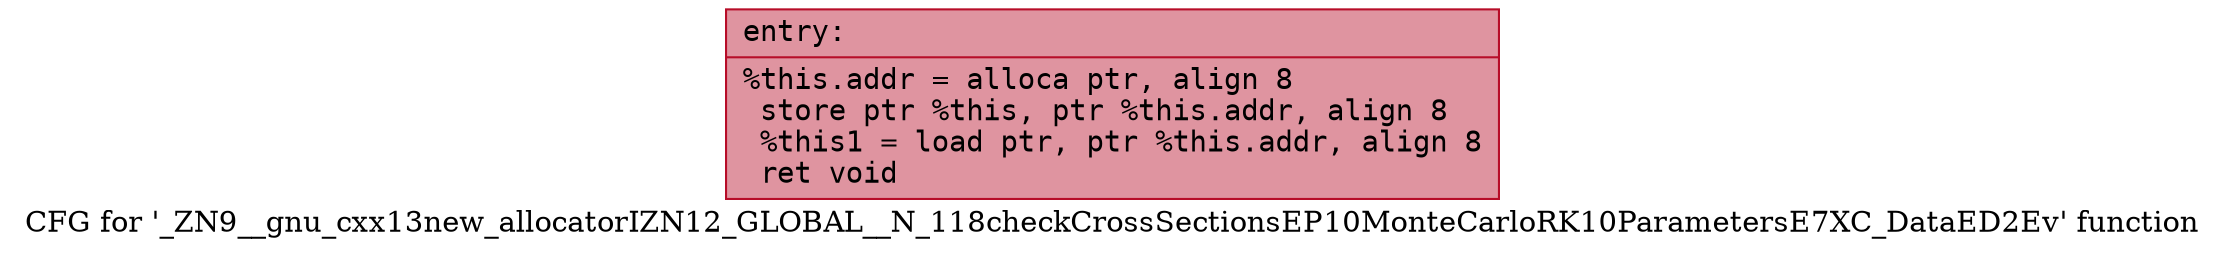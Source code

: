 digraph "CFG for '_ZN9__gnu_cxx13new_allocatorIZN12_GLOBAL__N_118checkCrossSectionsEP10MonteCarloRK10ParametersE7XC_DataED2Ev' function" {
	label="CFG for '_ZN9__gnu_cxx13new_allocatorIZN12_GLOBAL__N_118checkCrossSectionsEP10MonteCarloRK10ParametersE7XC_DataED2Ev' function";

	Node0x55dab4964d20 [shape=record,color="#b70d28ff", style=filled, fillcolor="#b70d2870" fontname="Courier",label="{entry:\l|  %this.addr = alloca ptr, align 8\l  store ptr %this, ptr %this.addr, align 8\l  %this1 = load ptr, ptr %this.addr, align 8\l  ret void\l}"];
}

